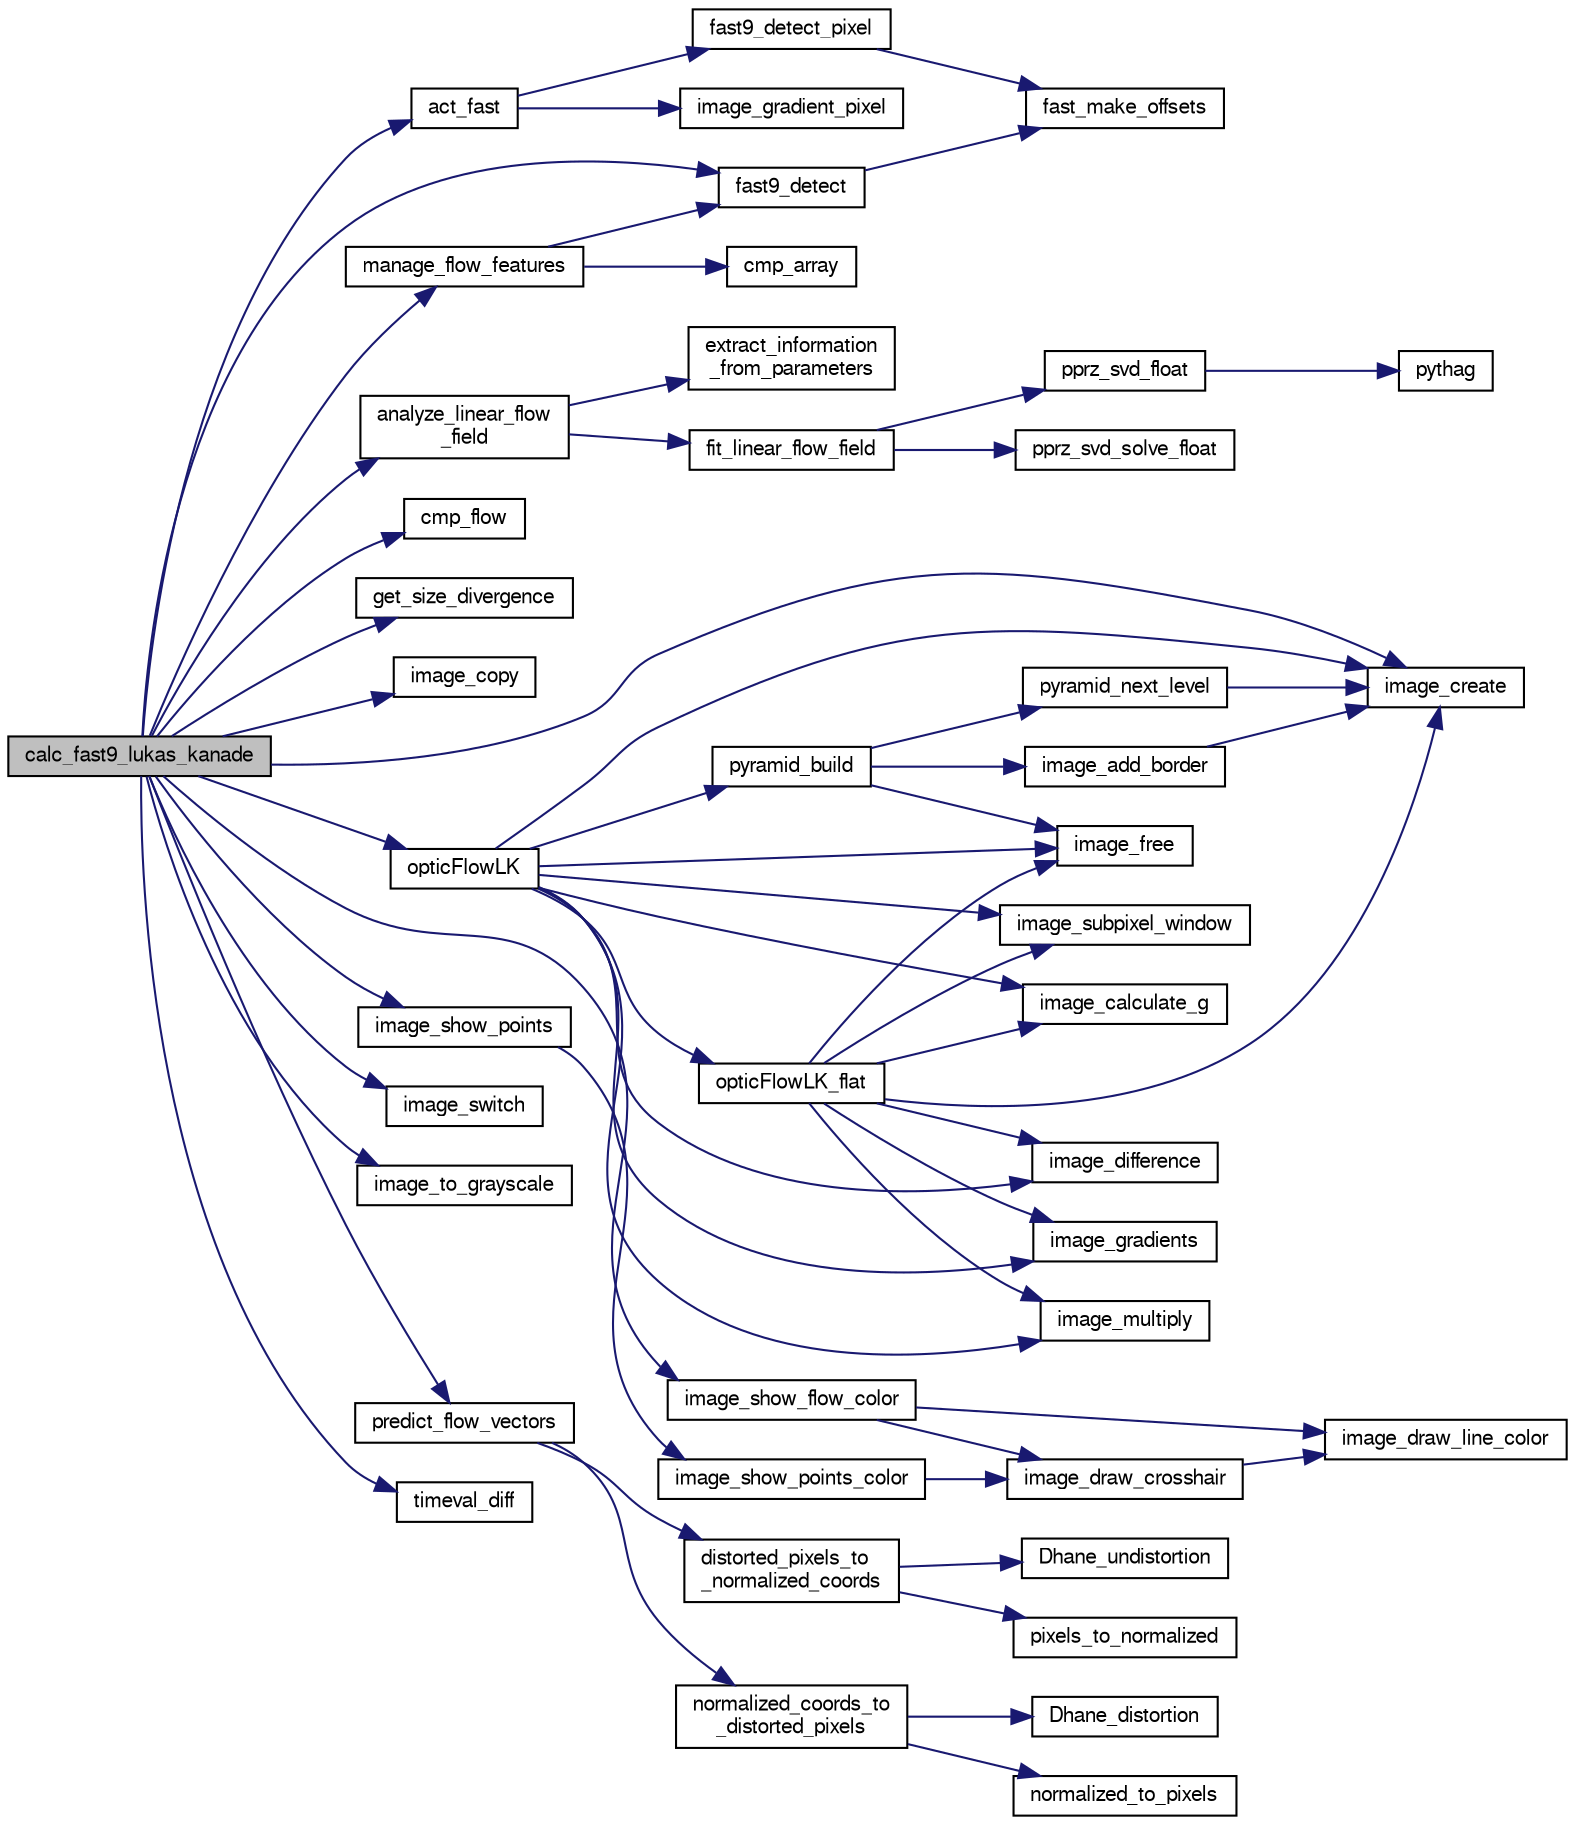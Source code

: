 digraph "calc_fast9_lukas_kanade"
{
  edge [fontname="FreeSans",fontsize="10",labelfontname="FreeSans",labelfontsize="10"];
  node [fontname="FreeSans",fontsize="10",shape=record];
  rankdir="LR";
  Node1 [label="calc_fast9_lukas_kanade",height=0.2,width=0.4,color="black", fillcolor="grey75", style="filled", fontcolor="black"];
  Node1 -> Node2 [color="midnightblue",fontsize="10",style="solid",fontname="FreeSans"];
  Node2 [label="act_fast",height=0.2,width=0.4,color="black", fillcolor="white", style="filled",URL="$act__fast_8c.html#ac19c04b1275447322d4739824fa76d42",tooltip="Do an ACT-FAST corner detection. "];
  Node2 -> Node3 [color="midnightblue",fontsize="10",style="solid",fontname="FreeSans"];
  Node3 [label="fast9_detect_pixel",height=0.2,width=0.4,color="black", fillcolor="white", style="filled",URL="$fast__rosten_8c.html#a227ca8d03c30c4a5ad0ebe0113a8a875",tooltip="Do a FAST9 corner detection for a single pixel. "];
  Node3 -> Node4 [color="midnightblue",fontsize="10",style="solid",fontname="FreeSans"];
  Node4 [label="fast_make_offsets",height=0.2,width=0.4,color="black", fillcolor="white", style="filled",URL="$fast__rosten_8c.html#a58984f615be2e8c52b3d0b1fc595a250",tooltip="Make offsets for FAST9 calculation. "];
  Node2 -> Node5 [color="midnightblue",fontsize="10",style="solid",fontname="FreeSans"];
  Node5 [label="image_gradient_pixel",height=0.2,width=0.4,color="black", fillcolor="white", style="filled",URL="$image_8c.html#a1cbeeba8965707f0e5e9cb1e256c70c5",tooltip="Get the gradient at a pixel location. "];
  Node1 -> Node6 [color="midnightblue",fontsize="10",style="solid",fontname="FreeSans"];
  Node6 [label="analyze_linear_flow\l_field",height=0.2,width=0.4,color="black", fillcolor="white", style="filled",URL="$linear__flow__fit_8c.html#ac1c609f9975078816d4dd4862d94833b",tooltip="Analyze a linear flow field, retrieving information such as divergence, surface roughness, focus of expansion, etc. "];
  Node6 -> Node7 [color="midnightblue",fontsize="10",style="solid",fontname="FreeSans"];
  Node7 [label="extract_information\l_from_parameters",height=0.2,width=0.4,color="black", fillcolor="white", style="filled",URL="$linear__flow__fit_8c.html#ad96c136057bf95b8ca88d210c453dae3",tooltip="Extract information from the parameters that were fit to the optical flow field. "];
  Node6 -> Node8 [color="midnightblue",fontsize="10",style="solid",fontname="FreeSans"];
  Node8 [label="fit_linear_flow_field",height=0.2,width=0.4,color="black", fillcolor="white", style="filled",URL="$linear__flow__fit_8c.html#a4a796ceb3a2c8c6ee52e0f80d7306ced",tooltip="Analyze a linear flow field, retrieving information such as divergence, surface roughness, focus of expansion, etc. "];
  Node8 -> Node9 [color="midnightblue",fontsize="10",style="solid",fontname="FreeSans"];
  Node9 [label="pprz_svd_float",height=0.2,width=0.4,color="black", fillcolor="white", style="filled",URL="$pprz__matrix__decomp__float_8c.html#a9ef015d22c1f50265978a23b21d13e8a",tooltip="SVD decomposition. "];
  Node9 -> Node10 [color="midnightblue",fontsize="10",style="solid",fontname="FreeSans"];
  Node10 [label="pythag",height=0.2,width=0.4,color="black", fillcolor="white", style="filled",URL="$pprz__matrix__decomp__float_8c.html#ac174129986fce93a3240504458351308",tooltip="Some SVD decomposition utility macros and functions. "];
  Node8 -> Node11 [color="midnightblue",fontsize="10",style="solid",fontname="FreeSans"];
  Node11 [label="pprz_svd_solve_float",height=0.2,width=0.4,color="black", fillcolor="white", style="filled",URL="$pprz__matrix__decomp__float_8c.html#a232890252a145ccc1a0dd849bf13cb67",tooltip="SVD based linear solver. "];
  Node1 -> Node12 [color="midnightblue",fontsize="10",style="solid",fontname="FreeSans"];
  Node12 [label="cmp_flow",height=0.2,width=0.4,color="black", fillcolor="white", style="filled",URL="$opticflow__calculator_8c.html#a70ba354beb51e86724b52a657ca34c25",tooltip="Compare two flow vectors based on flow distance Used for sorting. "];
  Node1 -> Node13 [color="midnightblue",fontsize="10",style="solid",fontname="FreeSans"];
  Node13 [label="fast9_detect",height=0.2,width=0.4,color="black", fillcolor="white", style="filled",URL="$fast__rosten_8c.html#a188523b38a244aa925088dfa115ed12e",tooltip="Do a FAST9 corner detection. "];
  Node13 -> Node4 [color="midnightblue",fontsize="10",style="solid",fontname="FreeSans"];
  Node1 -> Node14 [color="midnightblue",fontsize="10",style="solid",fontname="FreeSans"];
  Node14 [label="get_size_divergence",height=0.2,width=0.4,color="black", fillcolor="white", style="filled",URL="$size__divergence_8c.html#a5bd0d30766d4538c9b64fccc7826b12a",tooltip="Get divergence from optical flow vectors based on line sizes between corners. "];
  Node1 -> Node15 [color="midnightblue",fontsize="10",style="solid",fontname="FreeSans"];
  Node15 [label="image_copy",height=0.2,width=0.4,color="black", fillcolor="white", style="filled",URL="$image_8c.html#a02932625f9aeb66da70c89a2f2d3a052",tooltip="Copy an image from inut to output This will only work if the formats are the same. "];
  Node1 -> Node16 [color="midnightblue",fontsize="10",style="solid",fontname="FreeSans"];
  Node16 [label="image_create",height=0.2,width=0.4,color="black", fillcolor="white", style="filled",URL="$image_8c.html#ab5cc0250c461b9d2f043e4884f6b9a53",tooltip="Create a new image. "];
  Node1 -> Node17 [color="midnightblue",fontsize="10",style="solid",fontname="FreeSans"];
  Node17 [label="image_show_flow_color",height=0.2,width=0.4,color="black", fillcolor="white", style="filled",URL="$image_8c.html#a9745125ba8d5be3b499b8ff972e189ee",tooltip="Shows the flow from a specific point to a new point This works on YUV422 and Grayscale images..."];
  Node17 -> Node18 [color="midnightblue",fontsize="10",style="solid",fontname="FreeSans"];
  Node18 [label="image_draw_crosshair",height=0.2,width=0.4,color="black", fillcolor="white", style="filled",URL="$image_8c.html#a3855947fea757e63088255cd9e68fcda",tooltip="Draw a cross-hair on the image. "];
  Node18 -> Node19 [color="midnightblue",fontsize="10",style="solid",fontname="FreeSans"];
  Node19 [label="image_draw_line_color",height=0.2,width=0.4,color="black", fillcolor="white", style="filled",URL="$image_8c.html#a5b1f40ae3b945985c9f4d09bdd313de8",tooltip="Draw a line on the image. "];
  Node17 -> Node19 [color="midnightblue",fontsize="10",style="solid",fontname="FreeSans"];
  Node1 -> Node20 [color="midnightblue",fontsize="10",style="solid",fontname="FreeSans"];
  Node20 [label="image_show_points",height=0.2,width=0.4,color="black", fillcolor="white", style="filled",URL="$image_8c.html#a6b1f1f53bd730945826724d139048831",tooltip="Show points in an image by coloring them through giving the pixels the maximum value. "];
  Node20 -> Node21 [color="midnightblue",fontsize="10",style="solid",fontname="FreeSans"];
  Node21 [label="image_show_points_color",height=0.2,width=0.4,color="black", fillcolor="white", style="filled",URL="$image_8c.html#a5943c9835fd07452f25e10ae27f16720",tooltip="Show points in an image by coloring them through giving the pixels the maximum value. "];
  Node21 -> Node18 [color="midnightblue",fontsize="10",style="solid",fontname="FreeSans"];
  Node1 -> Node22 [color="midnightblue",fontsize="10",style="solid",fontname="FreeSans"];
  Node22 [label="image_switch",height=0.2,width=0.4,color="black", fillcolor="white", style="filled",URL="$image_8c.html#a170da2d6e19d1b99084a4fb18bc1a2ee",tooltip="This will switch image *a and *b This is faster as image_copy because it doesn&#39;t copy the whole image..."];
  Node1 -> Node23 [color="midnightblue",fontsize="10",style="solid",fontname="FreeSans"];
  Node23 [label="image_to_grayscale",height=0.2,width=0.4,color="black", fillcolor="white", style="filled",URL="$image_8c.html#a74a32006a620503a7ca62e5b2a86abd1",tooltip="Convert an image to grayscale. "];
  Node1 -> Node24 [color="midnightblue",fontsize="10",style="solid",fontname="FreeSans"];
  Node24 [label="manage_flow_features",height=0.2,width=0.4,color="black", fillcolor="white", style="filled",URL="$opticflow__calculator_8c.html#a096dc77deb46fbfcc36e72bc8eb24784"];
  Node24 -> Node25 [color="midnightblue",fontsize="10",style="solid",fontname="FreeSans"];
  Node25 [label="cmp_array",height=0.2,width=0.4,color="black", fillcolor="white", style="filled",URL="$opticflow__calculator_8c.html#a61fcf92d4f40ff2d80d6bb03e37120c4",tooltip="Compare the rows of an integer (uint16_t) 2D array based on the first column. "];
  Node24 -> Node13 [color="midnightblue",fontsize="10",style="solid",fontname="FreeSans"];
  Node1 -> Node26 [color="midnightblue",fontsize="10",style="solid",fontname="FreeSans"];
  Node26 [label="opticFlowLK",height=0.2,width=0.4,color="black", fillcolor="white", style="filled",URL="$lucas__kanade_8c.html#a6a8349de0d6e2015151312034c07ed0d"];
  Node26 -> Node27 [color="midnightblue",fontsize="10",style="solid",fontname="FreeSans"];
  Node27 [label="image_calculate_g",height=0.2,width=0.4,color="black", fillcolor="white", style="filled",URL="$image_8c.html#ae0f7d6068a0813bd149153b409474672",tooltip="Calculate the G vector of an image gradient This is used for optical flow calculation. "];
  Node26 -> Node16 [color="midnightblue",fontsize="10",style="solid",fontname="FreeSans"];
  Node26 -> Node28 [color="midnightblue",fontsize="10",style="solid",fontname="FreeSans"];
  Node28 [label="image_difference",height=0.2,width=0.4,color="black", fillcolor="white", style="filled",URL="$image_8c.html#a946e57aea5ff8c79adee46cb2c72dd80",tooltip="Calculate the difference between two images and return the error This will only work with grayscale i..."];
  Node26 -> Node29 [color="midnightblue",fontsize="10",style="solid",fontname="FreeSans"];
  Node29 [label="image_free",height=0.2,width=0.4,color="black", fillcolor="white", style="filled",URL="$image_8c.html#aa09d6434519478ba26eab12a96d600ba",tooltip="Free the image. "];
  Node26 -> Node30 [color="midnightblue",fontsize="10",style="solid",fontname="FreeSans"];
  Node30 [label="image_gradients",height=0.2,width=0.4,color="black", fillcolor="white", style="filled",URL="$image_8c.html#a5b47fdb25a4d3b575a1a1e1960d5f5e3",tooltip="Calculate the gradients using the following matrix: [0 -1 0; -1 0 1; 0 1 0]. "];
  Node26 -> Node31 [color="midnightblue",fontsize="10",style="solid",fontname="FreeSans"];
  Node31 [label="image_multiply",height=0.2,width=0.4,color="black", fillcolor="white", style="filled",URL="$image_8c.html#afc5615de31e098e68a4d2e3b4b686a1b",tooltip="Calculate the multiplication between two images and return the error This will only work with image g..."];
  Node26 -> Node32 [color="midnightblue",fontsize="10",style="solid",fontname="FreeSans"];
  Node32 [label="image_subpixel_window",height=0.2,width=0.4,color="black", fillcolor="white", style="filled",URL="$image_8c.html#a527ba2bdc0c396a6eec8f56ee5b8e097",tooltip="This outputs a subpixel window image in grayscale Currently only works with Grayscale images as input..."];
  Node26 -> Node33 [color="midnightblue",fontsize="10",style="solid",fontname="FreeSans"];
  Node33 [label="opticFlowLK_flat",height=0.2,width=0.4,color="black", fillcolor="white", style="filled",URL="$lucas__kanade_8c.html#aec51a5433258fa6d3608ae6a76531945",tooltip="Compute the optical flow of several points using the Lucas-Kanade algorithm by Yves Bouguet The initi..."];
  Node33 -> Node27 [color="midnightblue",fontsize="10",style="solid",fontname="FreeSans"];
  Node33 -> Node16 [color="midnightblue",fontsize="10",style="solid",fontname="FreeSans"];
  Node33 -> Node28 [color="midnightblue",fontsize="10",style="solid",fontname="FreeSans"];
  Node33 -> Node29 [color="midnightblue",fontsize="10",style="solid",fontname="FreeSans"];
  Node33 -> Node30 [color="midnightblue",fontsize="10",style="solid",fontname="FreeSans"];
  Node33 -> Node31 [color="midnightblue",fontsize="10",style="solid",fontname="FreeSans"];
  Node33 -> Node32 [color="midnightblue",fontsize="10",style="solid",fontname="FreeSans"];
  Node26 -> Node34 [color="midnightblue",fontsize="10",style="solid",fontname="FreeSans"];
  Node34 [label="pyramid_build",height=0.2,width=0.4,color="black", fillcolor="white", style="filled",URL="$image_8c.html#a6656ee75c4f8c05dbebbab3fae1b332a",tooltip="This function populates given array of image_t structs with wanted number of padded pyramids based on..."];
  Node34 -> Node35 [color="midnightblue",fontsize="10",style="solid",fontname="FreeSans"];
  Node35 [label="image_add_border",height=0.2,width=0.4,color="black", fillcolor="white", style="filled",URL="$image_8c.html#af8fc6003afdb4b14bd2f8112491f2dc4",tooltip="This function adds padding to input image by mirroring the edge image elements. "];
  Node35 -> Node16 [color="midnightblue",fontsize="10",style="solid",fontname="FreeSans"];
  Node34 -> Node29 [color="midnightblue",fontsize="10",style="solid",fontname="FreeSans"];
  Node34 -> Node36 [color="midnightblue",fontsize="10",style="solid",fontname="FreeSans"];
  Node36 [label="pyramid_next_level",height=0.2,width=0.4,color="black", fillcolor="white", style="filled",URL="$image_8c.html#a038faec3786d8baa2e38c7672129e276",tooltip="This function takes previous padded pyramid level and outputs next level of pyramid without padding..."];
  Node36 -> Node16 [color="midnightblue",fontsize="10",style="solid",fontname="FreeSans"];
  Node1 -> Node37 [color="midnightblue",fontsize="10",style="solid",fontname="FreeSans"];
  Node37 [label="predict_flow_vectors",height=0.2,width=0.4,color="black", fillcolor="white", style="filled",URL="$opticflow__calculator_8c.html#a3332fc643e3c25e5ac27404e75b14299"];
  Node37 -> Node38 [color="midnightblue",fontsize="10",style="solid",fontname="FreeSans"];
  Node38 [label="distorted_pixels_to\l_normalized_coords",height=0.2,width=0.4,color="black", fillcolor="white", style="filled",URL="$undistortion_8c.html#a2c56172dffbf789b4b5c164c08395740",tooltip="Transform distorted pixel coordinates to normalized coordinates. "];
  Node38 -> Node39 [color="midnightblue",fontsize="10",style="solid",fontname="FreeSans"];
  Node39 [label="Dhane_undistortion",height=0.2,width=0.4,color="black", fillcolor="white", style="filled",URL="$undistortion_8c.html#a81ad256378b5df58e5c0e61f3bddcbe2",tooltip="Undistort distorted normalized image coordinates with the invertible Dhane method. "];
  Node38 -> Node40 [color="midnightblue",fontsize="10",style="solid",fontname="FreeSans"];
  Node40 [label="pixels_to_normalized",height=0.2,width=0.4,color="black", fillcolor="white", style="filled",URL="$undistortion_8c.html#abd20e3c24af3ed0e37744adcbcd6fbc2",tooltip="Transform pixel coordinates to normalized coordinates. "];
  Node37 -> Node41 [color="midnightblue",fontsize="10",style="solid",fontname="FreeSans"];
  Node41 [label="normalized_coords_to\l_distorted_pixels",height=0.2,width=0.4,color="black", fillcolor="white", style="filled",URL="$undistortion_8c.html#a8de5dc518fd2c56789b57c9561b190e8",tooltip="Transform normalized coordinates to distorted pixel coordinates. "];
  Node41 -> Node42 [color="midnightblue",fontsize="10",style="solid",fontname="FreeSans"];
  Node42 [label="Dhane_distortion",height=0.2,width=0.4,color="black", fillcolor="white", style="filled",URL="$undistortion_8c.html#a8e2c52fb82e4e3ee37c424ce13d03c29",tooltip="Distort normalized image coordinates with the invertible Dhane method. "];
  Node41 -> Node43 [color="midnightblue",fontsize="10",style="solid",fontname="FreeSans"];
  Node43 [label="normalized_to_pixels",height=0.2,width=0.4,color="black", fillcolor="white", style="filled",URL="$undistortion_8c.html#a44a90a0656990482d07b3d8ac7928ea6",tooltip="Transform normalized coordinates to pixel coordinates. "];
  Node1 -> Node44 [color="midnightblue",fontsize="10",style="solid",fontname="FreeSans"];
  Node44 [label="timeval_diff",height=0.2,width=0.4,color="black", fillcolor="white", style="filled",URL="$opticflow__calculator_8c.html#a37709847b0065c4f371663e9ad30459d",tooltip="Calculate the difference from start till finish. "];
}
